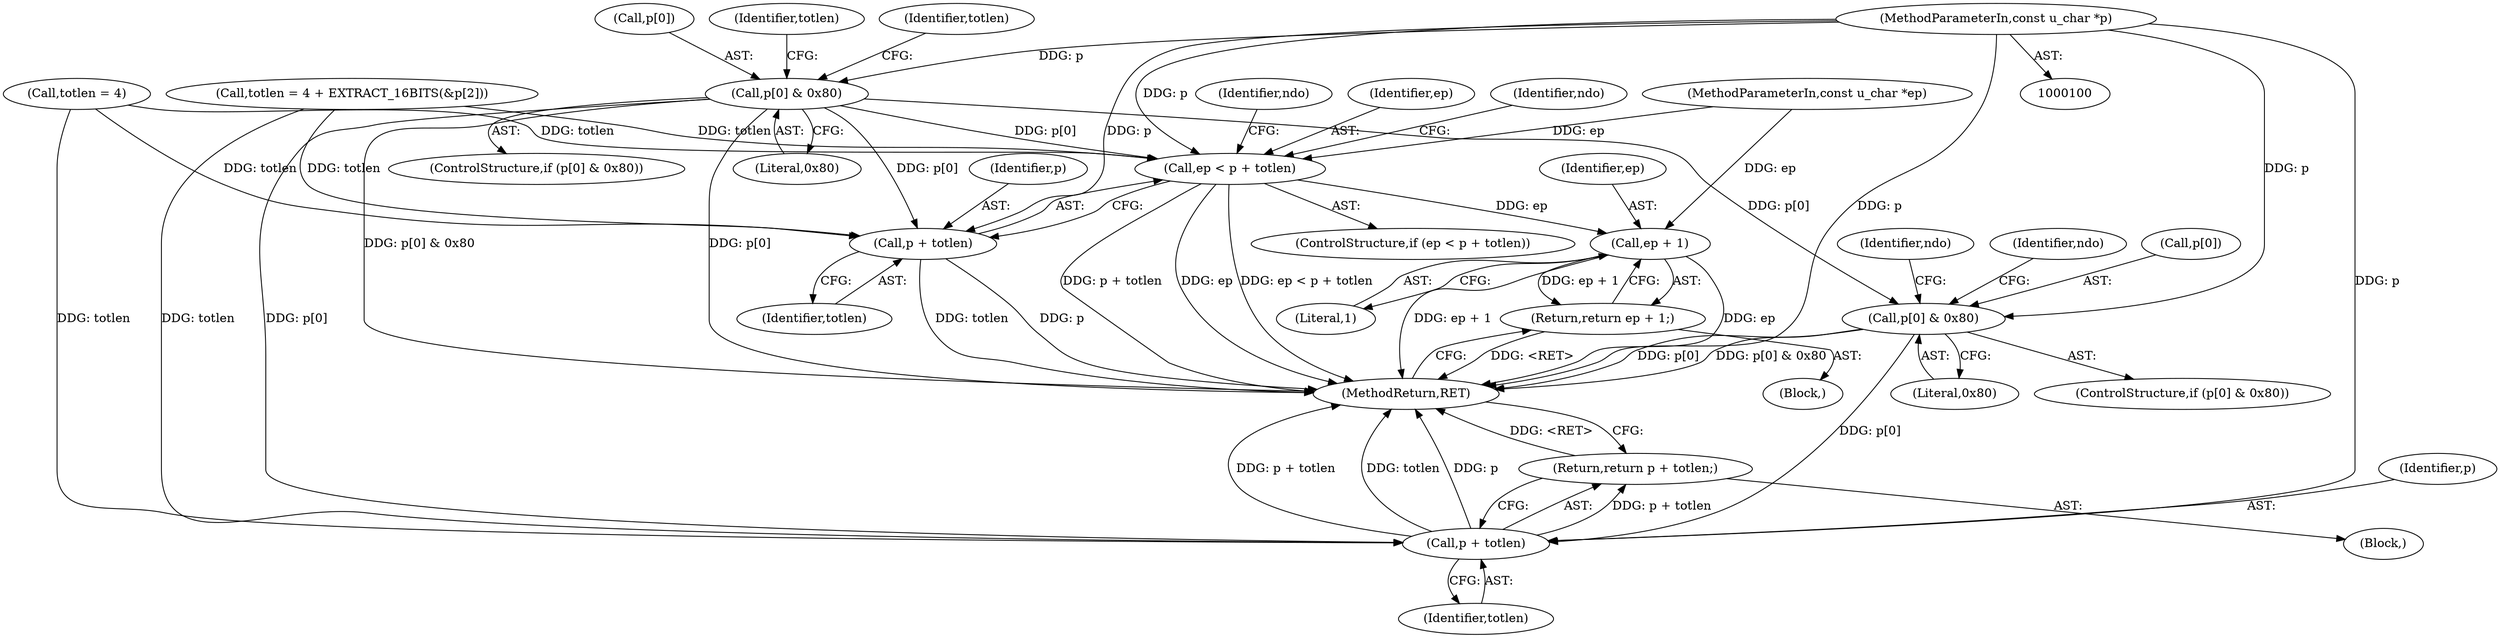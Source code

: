 digraph "0_tcpdump_e0a5a02b0fc1900a69d6c37ed0aab36fb8494e6d_0@array" {
"1000111" [label="(Call,p[0] & 0x80)"];
"1000102" [label="(MethodParameterIn,const u_char *p)"];
"1000130" [label="(Call,ep < p + totlen)"];
"1000141" [label="(Call,ep + 1)"];
"1000140" [label="(Return,return ep + 1;)"];
"1000132" [label="(Call,p + totlen)"];
"1000187" [label="(Call,p[0] & 0x80)"];
"1000278" [label="(Call,p + totlen)"];
"1000277" [label="(Return,return p + totlen;)"];
"1000281" [label="(MethodReturn,RET)"];
"1000195" [label="(Identifier,ndo)"];
"1000141" [label="(Call,ep + 1)"];
"1000117" [label="(Identifier,totlen)"];
"1000138" [label="(Identifier,ndo)"];
"1000142" [label="(Identifier,ep)"];
"1000140" [label="(Return,return ep + 1;)"];
"1000110" [label="(ControlStructure,if (p[0] & 0x80))"];
"1000103" [label="(MethodParameterIn,const u_char *ep)"];
"1000115" [label="(Literal,0x80)"];
"1000186" [label="(ControlStructure,if (p[0] & 0x80))"];
"1000129" [label="(ControlStructure,if (ep < p + totlen))"];
"1000135" [label="(Block,)"];
"1000111" [label="(Call,p[0] & 0x80)"];
"1000106" [label="(Block,)"];
"1000112" [label="(Call,p[0])"];
"1000131" [label="(Identifier,ep)"];
"1000280" [label="(Identifier,totlen)"];
"1000133" [label="(Identifier,p)"];
"1000252" [label="(Identifier,ndo)"];
"1000134" [label="(Identifier,totlen)"];
"1000187" [label="(Call,p[0] & 0x80)"];
"1000102" [label="(MethodParameterIn,const u_char *p)"];
"1000132" [label="(Call,p + totlen)"];
"1000116" [label="(Call,totlen = 4)"];
"1000120" [label="(Call,totlen = 4 + EXTRACT_16BITS(&p[2]))"];
"1000191" [label="(Literal,0x80)"];
"1000146" [label="(Identifier,ndo)"];
"1000278" [label="(Call,p + totlen)"];
"1000188" [label="(Call,p[0])"];
"1000130" [label="(Call,ep < p + totlen)"];
"1000277" [label="(Return,return p + totlen;)"];
"1000143" [label="(Literal,1)"];
"1000279" [label="(Identifier,p)"];
"1000121" [label="(Identifier,totlen)"];
"1000111" -> "1000110"  [label="AST: "];
"1000111" -> "1000115"  [label="CFG: "];
"1000112" -> "1000111"  [label="AST: "];
"1000115" -> "1000111"  [label="AST: "];
"1000117" -> "1000111"  [label="CFG: "];
"1000121" -> "1000111"  [label="CFG: "];
"1000111" -> "1000281"  [label="DDG: p[0]"];
"1000111" -> "1000281"  [label="DDG: p[0] & 0x80"];
"1000102" -> "1000111"  [label="DDG: p"];
"1000111" -> "1000130"  [label="DDG: p[0]"];
"1000111" -> "1000132"  [label="DDG: p[0]"];
"1000111" -> "1000187"  [label="DDG: p[0]"];
"1000111" -> "1000278"  [label="DDG: p[0]"];
"1000102" -> "1000100"  [label="AST: "];
"1000102" -> "1000281"  [label="DDG: p"];
"1000102" -> "1000130"  [label="DDG: p"];
"1000102" -> "1000132"  [label="DDG: p"];
"1000102" -> "1000187"  [label="DDG: p"];
"1000102" -> "1000278"  [label="DDG: p"];
"1000130" -> "1000129"  [label="AST: "];
"1000130" -> "1000132"  [label="CFG: "];
"1000131" -> "1000130"  [label="AST: "];
"1000132" -> "1000130"  [label="AST: "];
"1000138" -> "1000130"  [label="CFG: "];
"1000146" -> "1000130"  [label="CFG: "];
"1000130" -> "1000281"  [label="DDG: ep < p + totlen"];
"1000130" -> "1000281"  [label="DDG: p + totlen"];
"1000130" -> "1000281"  [label="DDG: ep"];
"1000103" -> "1000130"  [label="DDG: ep"];
"1000116" -> "1000130"  [label="DDG: totlen"];
"1000120" -> "1000130"  [label="DDG: totlen"];
"1000130" -> "1000141"  [label="DDG: ep"];
"1000141" -> "1000140"  [label="AST: "];
"1000141" -> "1000143"  [label="CFG: "];
"1000142" -> "1000141"  [label="AST: "];
"1000143" -> "1000141"  [label="AST: "];
"1000140" -> "1000141"  [label="CFG: "];
"1000141" -> "1000281"  [label="DDG: ep"];
"1000141" -> "1000281"  [label="DDG: ep + 1"];
"1000141" -> "1000140"  [label="DDG: ep + 1"];
"1000103" -> "1000141"  [label="DDG: ep"];
"1000140" -> "1000135"  [label="AST: "];
"1000281" -> "1000140"  [label="CFG: "];
"1000140" -> "1000281"  [label="DDG: <RET>"];
"1000132" -> "1000134"  [label="CFG: "];
"1000133" -> "1000132"  [label="AST: "];
"1000134" -> "1000132"  [label="AST: "];
"1000132" -> "1000281"  [label="DDG: totlen"];
"1000132" -> "1000281"  [label="DDG: p"];
"1000116" -> "1000132"  [label="DDG: totlen"];
"1000120" -> "1000132"  [label="DDG: totlen"];
"1000187" -> "1000186"  [label="AST: "];
"1000187" -> "1000191"  [label="CFG: "];
"1000188" -> "1000187"  [label="AST: "];
"1000191" -> "1000187"  [label="AST: "];
"1000195" -> "1000187"  [label="CFG: "];
"1000252" -> "1000187"  [label="CFG: "];
"1000187" -> "1000281"  [label="DDG: p[0]"];
"1000187" -> "1000281"  [label="DDG: p[0] & 0x80"];
"1000187" -> "1000278"  [label="DDG: p[0]"];
"1000278" -> "1000277"  [label="AST: "];
"1000278" -> "1000280"  [label="CFG: "];
"1000279" -> "1000278"  [label="AST: "];
"1000280" -> "1000278"  [label="AST: "];
"1000277" -> "1000278"  [label="CFG: "];
"1000278" -> "1000281"  [label="DDG: p + totlen"];
"1000278" -> "1000281"  [label="DDG: totlen"];
"1000278" -> "1000281"  [label="DDG: p"];
"1000278" -> "1000277"  [label="DDG: p + totlen"];
"1000116" -> "1000278"  [label="DDG: totlen"];
"1000120" -> "1000278"  [label="DDG: totlen"];
"1000277" -> "1000106"  [label="AST: "];
"1000281" -> "1000277"  [label="CFG: "];
"1000277" -> "1000281"  [label="DDG: <RET>"];
}

